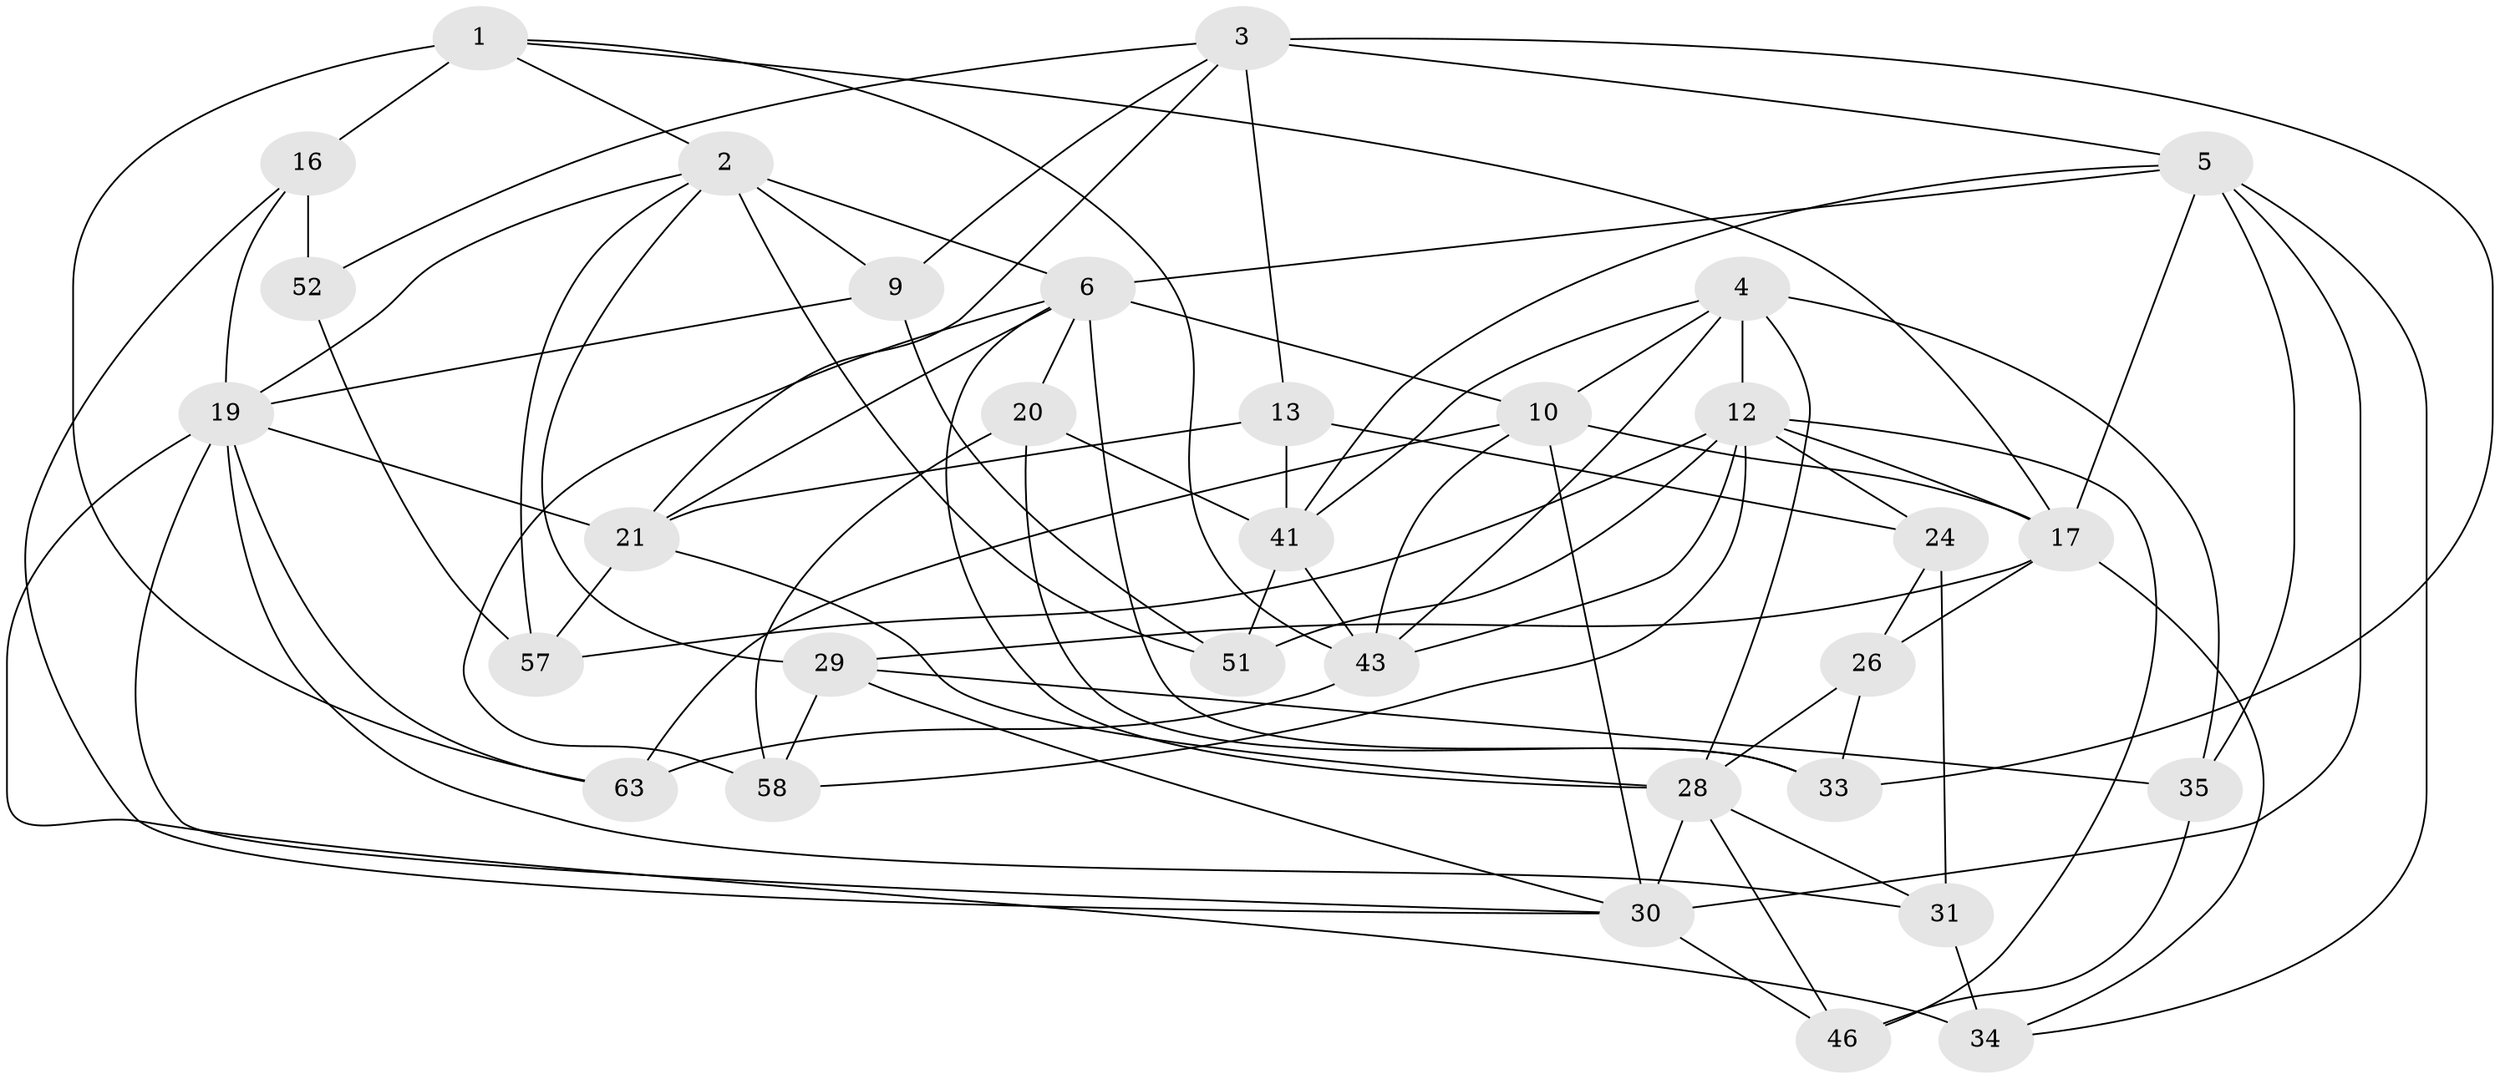 // original degree distribution, {4: 1.0}
// Generated by graph-tools (version 1.1) at 2025/16/03/09/25 04:16:34]
// undirected, 32 vertices, 84 edges
graph export_dot {
graph [start="1"]
  node [color=gray90,style=filled];
  1 [super="+11"];
  2 [super="+27+62"];
  3 [super="+25"];
  4 [super="+48+32+61"];
  5 [super="+7"];
  6 [super="+53+14"];
  9;
  10 [super="+22"];
  12 [super="+38+15"];
  13;
  16 [super="+39"];
  17 [super="+18+36"];
  19 [super="+37"];
  20;
  21 [super="+64"];
  24;
  26;
  28 [super="+47+40"];
  29 [super="+49"];
  30 [super="+50"];
  31;
  33;
  34;
  35 [super="+42"];
  41 [super="+44"];
  43 [super="+60"];
  46;
  51 [super="+54"];
  52;
  57;
  58;
  63;
  1 -- 17;
  1 -- 63;
  1 -- 43;
  1 -- 2;
  1 -- 16 [weight=2];
  2 -- 51 [weight=2];
  2 -- 9;
  2 -- 19;
  2 -- 29;
  2 -- 57;
  2 -- 6;
  3 -- 33;
  3 -- 52;
  3 -- 21;
  3 -- 9;
  3 -- 5;
  3 -- 13;
  4 -- 35 [weight=3];
  4 -- 43;
  4 -- 28;
  4 -- 12 [weight=2];
  4 -- 41;
  4 -- 10 [weight=2];
  5 -- 30 [weight=2];
  5 -- 41;
  5 -- 17;
  5 -- 34;
  5 -- 6;
  5 -- 35;
  6 -- 10 [weight=2];
  6 -- 58;
  6 -- 21;
  6 -- 28 [weight=2];
  6 -- 33;
  6 -- 20;
  9 -- 51;
  9 -- 19;
  10 -- 43;
  10 -- 30;
  10 -- 63;
  10 -- 17;
  12 -- 57;
  12 -- 17;
  12 -- 58;
  12 -- 46;
  12 -- 51 [weight=2];
  12 -- 24;
  12 -- 43;
  13 -- 21;
  13 -- 24;
  13 -- 41;
  16 -- 52 [weight=2];
  16 -- 19;
  16 -- 30;
  17 -- 29 [weight=2];
  17 -- 26;
  17 -- 34;
  19 -- 31;
  19 -- 34;
  19 -- 21;
  19 -- 63;
  19 -- 30;
  20 -- 58;
  20 -- 41;
  20 -- 33;
  21 -- 57;
  21 -- 28;
  24 -- 26;
  24 -- 31;
  26 -- 33;
  26 -- 28;
  28 -- 46;
  28 -- 30;
  28 -- 31;
  29 -- 58;
  29 -- 35;
  29 -- 30;
  30 -- 46;
  31 -- 34;
  35 -- 46;
  41 -- 43;
  41 -- 51;
  43 -- 63;
  52 -- 57;
}
